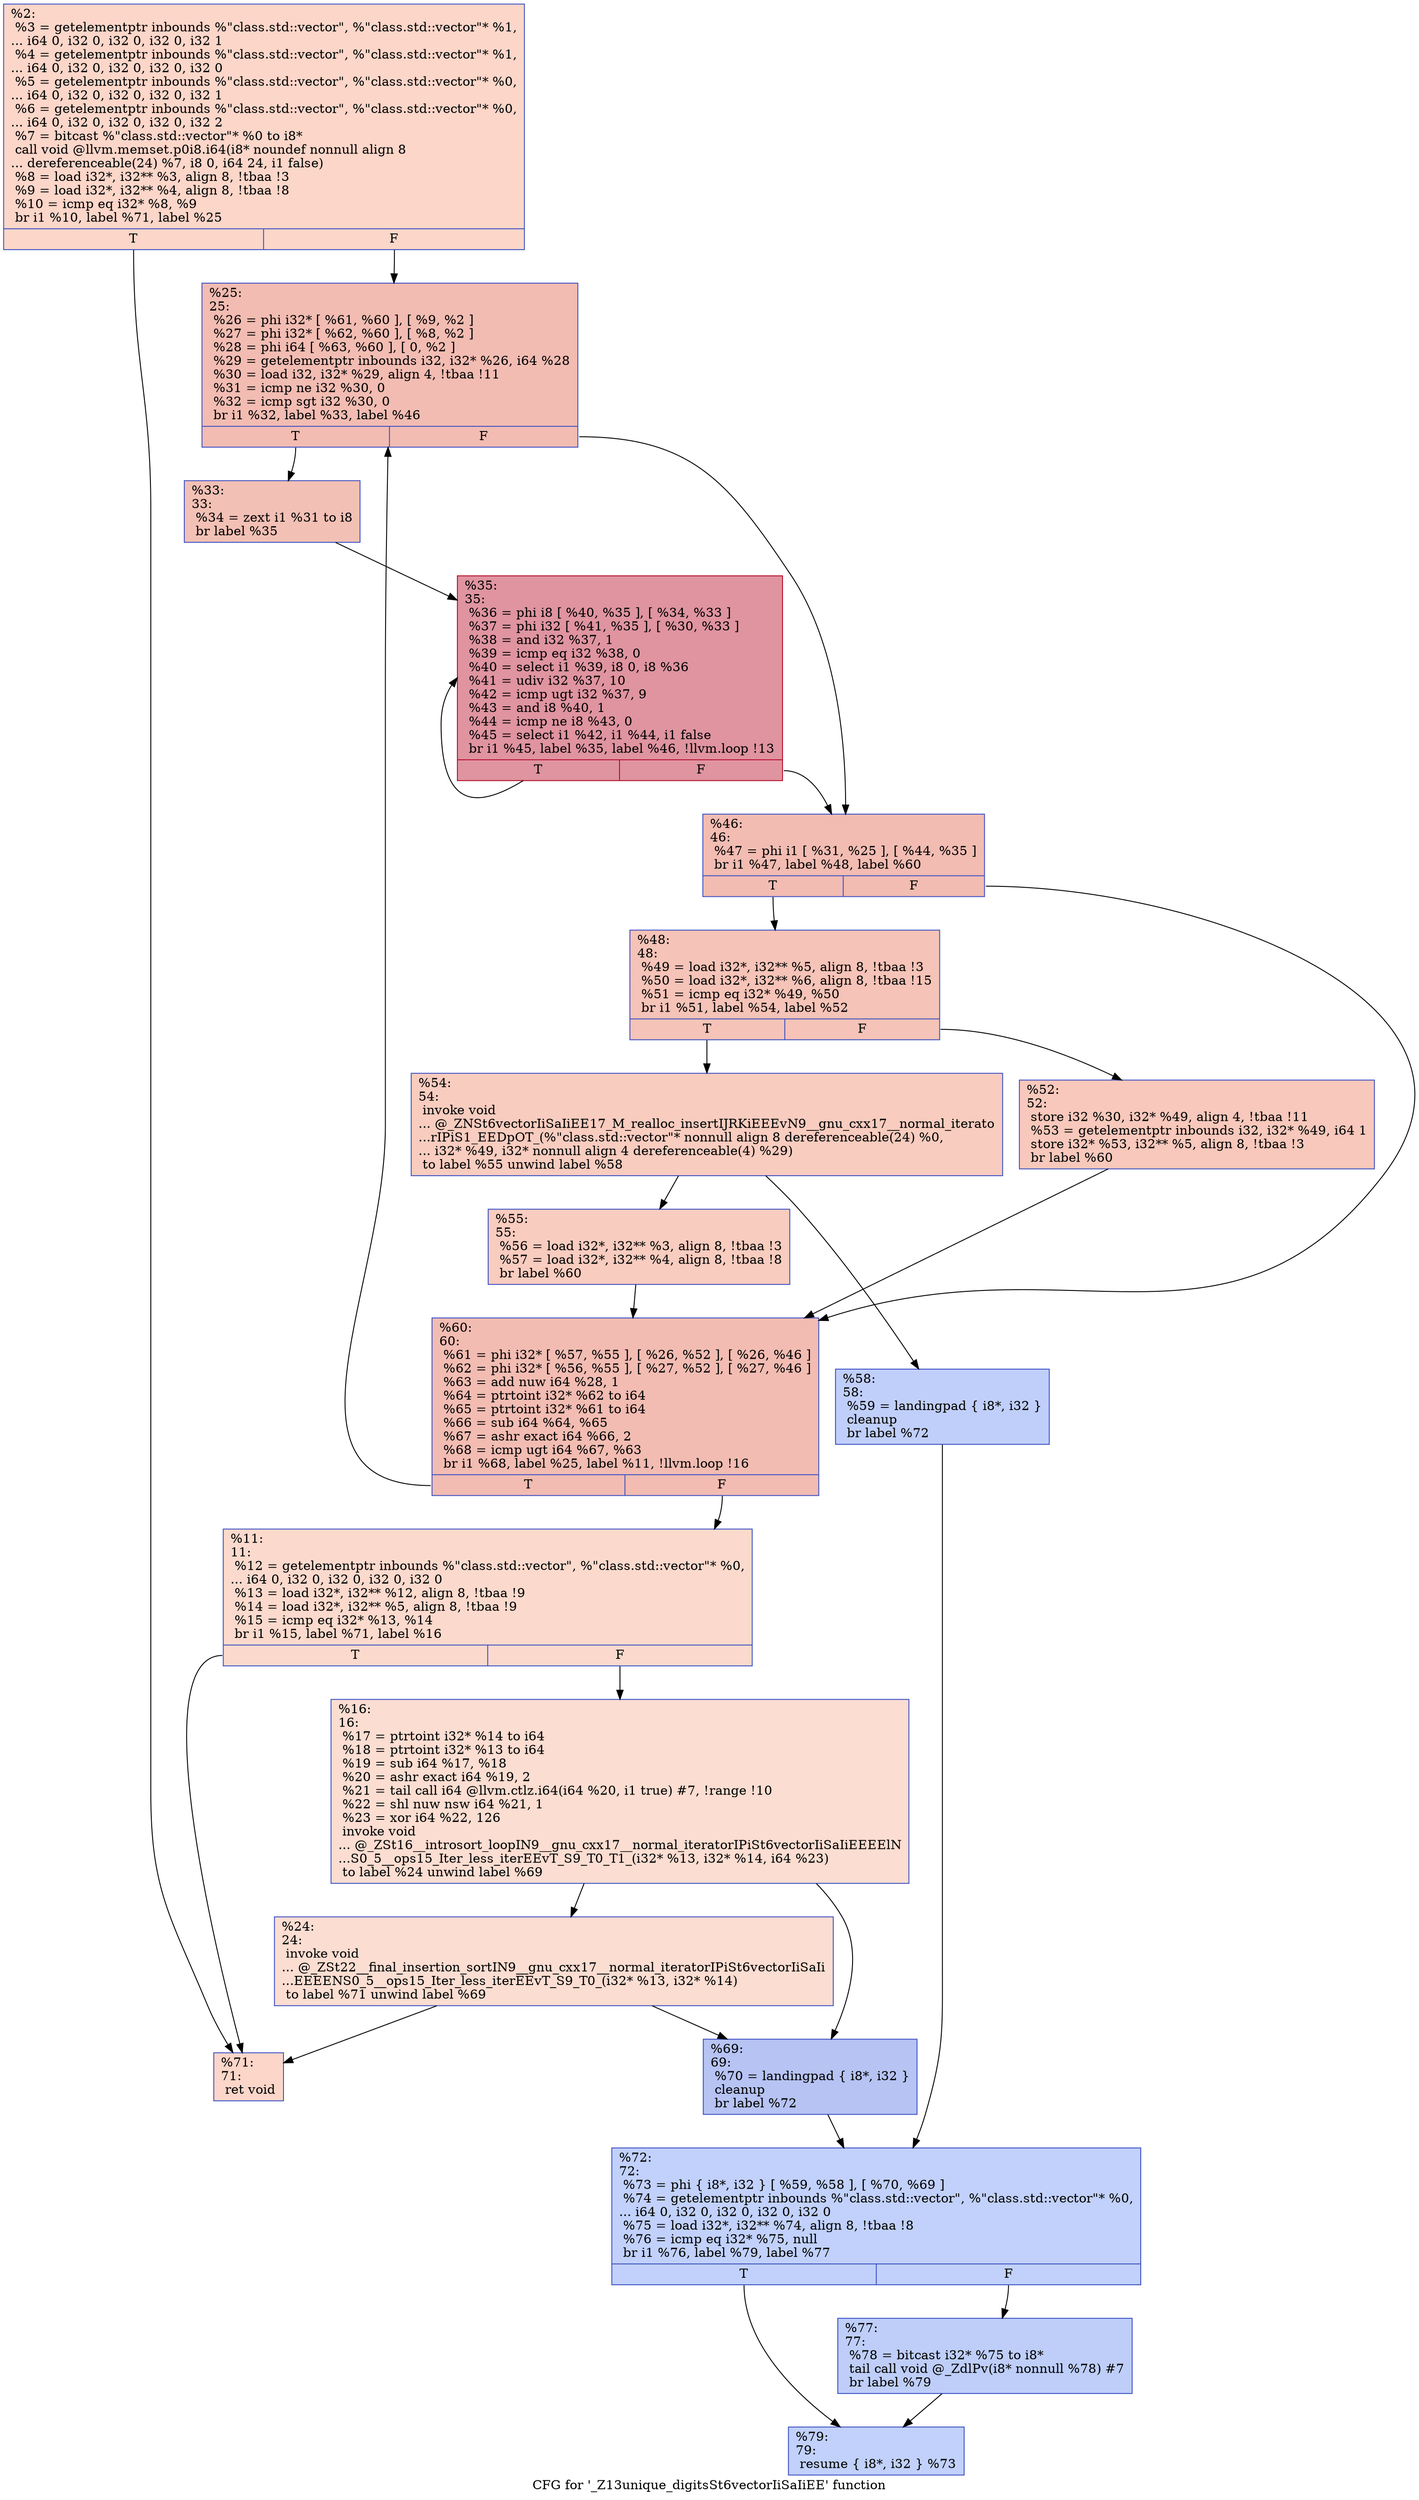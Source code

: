 digraph "CFG for '_Z13unique_digitsSt6vectorIiSaIiEE' function" {
	label="CFG for '_Z13unique_digitsSt6vectorIiSaIiEE' function";

	Node0x562e4088a5f0 [shape=record,color="#3d50c3ff", style=filled, fillcolor="#f6a38570",label="{%2:\l  %3 = getelementptr inbounds %\"class.std::vector\", %\"class.std::vector\"* %1,\l... i64 0, i32 0, i32 0, i32 0, i32 1\l  %4 = getelementptr inbounds %\"class.std::vector\", %\"class.std::vector\"* %1,\l... i64 0, i32 0, i32 0, i32 0, i32 0\l  %5 = getelementptr inbounds %\"class.std::vector\", %\"class.std::vector\"* %0,\l... i64 0, i32 0, i32 0, i32 0, i32 1\l  %6 = getelementptr inbounds %\"class.std::vector\", %\"class.std::vector\"* %0,\l... i64 0, i32 0, i32 0, i32 0, i32 2\l  %7 = bitcast %\"class.std::vector\"* %0 to i8*\l  call void @llvm.memset.p0i8.i64(i8* noundef nonnull align 8\l... dereferenceable(24) %7, i8 0, i64 24, i1 false)\l  %8 = load i32*, i32** %3, align 8, !tbaa !3\l  %9 = load i32*, i32** %4, align 8, !tbaa !8\l  %10 = icmp eq i32* %8, %9\l  br i1 %10, label %71, label %25\l|{<s0>T|<s1>F}}"];
	Node0x562e4088a5f0:s0 -> Node0x562e4088af60;
	Node0x562e4088a5f0:s1 -> Node0x562e4088c3b0;
	Node0x562e4088c4f0 [shape=record,color="#3d50c3ff", style=filled, fillcolor="#f7ac8e70",label="{%11:\l11:                                               \l  %12 = getelementptr inbounds %\"class.std::vector\", %\"class.std::vector\"* %0,\l... i64 0, i32 0, i32 0, i32 0, i32 0\l  %13 = load i32*, i32** %12, align 8, !tbaa !9\l  %14 = load i32*, i32** %5, align 8, !tbaa !9\l  %15 = icmp eq i32* %13, %14\l  br i1 %15, label %71, label %16\l|{<s0>T|<s1>F}}"];
	Node0x562e4088c4f0:s0 -> Node0x562e4088af60;
	Node0x562e4088c4f0:s1 -> Node0x562e4088cf00;
	Node0x562e4088cf00 [shape=record,color="#3d50c3ff", style=filled, fillcolor="#f7b39670",label="{%16:\l16:                                               \l  %17 = ptrtoint i32* %14 to i64\l  %18 = ptrtoint i32* %13 to i64\l  %19 = sub i64 %17, %18\l  %20 = ashr exact i64 %19, 2\l  %21 = tail call i64 @llvm.ctlz.i64(i64 %20, i1 true) #7, !range !10\l  %22 = shl nuw nsw i64 %21, 1\l  %23 = xor i64 %22, 126\l  invoke void\l... @_ZSt16__introsort_loopIN9__gnu_cxx17__normal_iteratorIPiSt6vectorIiSaIiEEEElN\l...S0_5__ops15_Iter_less_iterEEvT_S9_T0_T1_(i32* %13, i32* %14, i64 %23)\l          to label %24 unwind label %69\l}"];
	Node0x562e4088cf00 -> Node0x562e4088d730;
	Node0x562e4088cf00 -> Node0x562e4088d7c0;
	Node0x562e4088d730 [shape=record,color="#3d50c3ff", style=filled, fillcolor="#f7b39670",label="{%24:\l24:                                               \l  invoke void\l... @_ZSt22__final_insertion_sortIN9__gnu_cxx17__normal_iteratorIPiSt6vectorIiSaIi\l...EEEENS0_5__ops15_Iter_less_iterEEvT_S9_T0_(i32* %13, i32* %14)\l          to label %71 unwind label %69\l}"];
	Node0x562e4088d730 -> Node0x562e4088af60;
	Node0x562e4088d730 -> Node0x562e4088d7c0;
	Node0x562e4088c3b0 [shape=record,color="#3d50c3ff", style=filled, fillcolor="#e1675170",label="{%25:\l25:                                               \l  %26 = phi i32* [ %61, %60 ], [ %9, %2 ]\l  %27 = phi i32* [ %62, %60 ], [ %8, %2 ]\l  %28 = phi i64 [ %63, %60 ], [ 0, %2 ]\l  %29 = getelementptr inbounds i32, i32* %26, i64 %28\l  %30 = load i32, i32* %29, align 4, !tbaa !11\l  %31 = icmp ne i32 %30, 0\l  %32 = icmp sgt i32 %30, 0\l  br i1 %32, label %33, label %46\l|{<s0>T|<s1>F}}"];
	Node0x562e4088c3b0:s0 -> Node0x562e4088e6a0;
	Node0x562e4088c3b0:s1 -> Node0x562e4088e730;
	Node0x562e4088e6a0 [shape=record,color="#3d50c3ff", style=filled, fillcolor="#e5705870",label="{%33:\l33:                                               \l  %34 = zext i1 %31 to i8\l  br label %35\l}"];
	Node0x562e4088e6a0 -> Node0x562e4088e8e0;
	Node0x562e4088e8e0 [shape=record,color="#b70d28ff", style=filled, fillcolor="#b70d2870",label="{%35:\l35:                                               \l  %36 = phi i8 [ %40, %35 ], [ %34, %33 ]\l  %37 = phi i32 [ %41, %35 ], [ %30, %33 ]\l  %38 = and i32 %37, 1\l  %39 = icmp eq i32 %38, 0\l  %40 = select i1 %39, i8 0, i8 %36\l  %41 = udiv i32 %37, 10\l  %42 = icmp ugt i32 %37, 9\l  %43 = and i8 %40, 1\l  %44 = icmp ne i8 %43, 0\l  %45 = select i1 %42, i1 %44, i1 false\l  br i1 %45, label %35, label %46, !llvm.loop !13\l|{<s0>T|<s1>F}}"];
	Node0x562e4088e8e0:s0 -> Node0x562e4088e8e0;
	Node0x562e4088e8e0:s1 -> Node0x562e4088e730;
	Node0x562e4088e730 [shape=record,color="#3d50c3ff", style=filled, fillcolor="#e1675170",label="{%46:\l46:                                               \l  %47 = phi i1 [ %31, %25 ], [ %44, %35 ]\l  br i1 %47, label %48, label %60\l|{<s0>T|<s1>F}}"];
	Node0x562e4088e730:s0 -> Node0x562e4088f270;
	Node0x562e4088e730:s1 -> Node0x562e4088dea0;
	Node0x562e4088f270 [shape=record,color="#3d50c3ff", style=filled, fillcolor="#e8765c70",label="{%48:\l48:                                               \l  %49 = load i32*, i32** %5, align 8, !tbaa !3\l  %50 = load i32*, i32** %6, align 8, !tbaa !15\l  %51 = icmp eq i32* %49, %50\l  br i1 %51, label %54, label %52\l|{<s0>T|<s1>F}}"];
	Node0x562e4088f270:s0 -> Node0x562e4088fbd0;
	Node0x562e4088f270:s1 -> Node0x562e4088fc60;
	Node0x562e4088fc60 [shape=record,color="#3d50c3ff", style=filled, fillcolor="#ed836670",label="{%52:\l52:                                               \l  store i32 %30, i32* %49, align 4, !tbaa !11\l  %53 = getelementptr inbounds i32, i32* %49, i64 1\l  store i32* %53, i32** %5, align 8, !tbaa !3\l  br label %60\l}"];
	Node0x562e4088fc60 -> Node0x562e4088dea0;
	Node0x562e4088fbd0 [shape=record,color="#3d50c3ff", style=filled, fillcolor="#f08b6e70",label="{%54:\l54:                                               \l  invoke void\l... @_ZNSt6vectorIiSaIiEE17_M_realloc_insertIJRKiEEEvN9__gnu_cxx17__normal_iterato\l...rIPiS1_EEDpOT_(%\"class.std::vector\"* nonnull align 8 dereferenceable(24) %0,\l... i32* %49, i32* nonnull align 4 dereferenceable(4) %29)\l          to label %55 unwind label %58\l}"];
	Node0x562e4088fbd0 -> Node0x562e408906f0;
	Node0x562e4088fbd0 -> Node0x562e40890740;
	Node0x562e408906f0 [shape=record,color="#3d50c3ff", style=filled, fillcolor="#f08b6e70",label="{%55:\l55:                                               \l  %56 = load i32*, i32** %3, align 8, !tbaa !3\l  %57 = load i32*, i32** %4, align 8, !tbaa !8\l  br label %60\l}"];
	Node0x562e408906f0 -> Node0x562e4088dea0;
	Node0x562e40890740 [shape=record,color="#3d50c3ff", style=filled, fillcolor="#7093f370",label="{%58:\l58:                                               \l  %59 = landingpad \{ i8*, i32 \}\l          cleanup\l  br label %72\l}"];
	Node0x562e40890740 -> Node0x562e40891420;
	Node0x562e4088dea0 [shape=record,color="#3d50c3ff", style=filled, fillcolor="#e1675170",label="{%60:\l60:                                               \l  %61 = phi i32* [ %57, %55 ], [ %26, %52 ], [ %26, %46 ]\l  %62 = phi i32* [ %56, %55 ], [ %27, %52 ], [ %27, %46 ]\l  %63 = add nuw i64 %28, 1\l  %64 = ptrtoint i32* %62 to i64\l  %65 = ptrtoint i32* %61 to i64\l  %66 = sub i64 %64, %65\l  %67 = ashr exact i64 %66, 2\l  %68 = icmp ugt i64 %67, %63\l  br i1 %68, label %25, label %11, !llvm.loop !16\l|{<s0>T|<s1>F}}"];
	Node0x562e4088dea0:s0 -> Node0x562e4088c3b0;
	Node0x562e4088dea0:s1 -> Node0x562e4088c4f0;
	Node0x562e4088d7c0 [shape=record,color="#3d50c3ff", style=filled, fillcolor="#5977e370",label="{%69:\l69:                                               \l  %70 = landingpad \{ i8*, i32 \}\l          cleanup\l  br label %72\l}"];
	Node0x562e4088d7c0 -> Node0x562e40891420;
	Node0x562e4088af60 [shape=record,color="#3d50c3ff", style=filled, fillcolor="#f6a38570",label="{%71:\l71:                                               \l  ret void\l}"];
	Node0x562e40891420 [shape=record,color="#3d50c3ff", style=filled, fillcolor="#7396f570",label="{%72:\l72:                                               \l  %73 = phi \{ i8*, i32 \} [ %59, %58 ], [ %70, %69 ]\l  %74 = getelementptr inbounds %\"class.std::vector\", %\"class.std::vector\"* %0,\l... i64 0, i32 0, i32 0, i32 0, i32 0\l  %75 = load i32*, i32** %74, align 8, !tbaa !8\l  %76 = icmp eq i32* %75, null\l  br i1 %76, label %79, label %77\l|{<s0>T|<s1>F}}"];
	Node0x562e40891420:s0 -> Node0x562e40892300;
	Node0x562e40891420:s1 -> Node0x562e40892350;
	Node0x562e40892350 [shape=record,color="#3d50c3ff", style=filled, fillcolor="#6c8ff170",label="{%77:\l77:                                               \l  %78 = bitcast i32* %75 to i8*\l  tail call void @_ZdlPv(i8* nonnull %78) #7\l  br label %79\l}"];
	Node0x562e40892350 -> Node0x562e40892300;
	Node0x562e40892300 [shape=record,color="#3d50c3ff", style=filled, fillcolor="#7396f570",label="{%79:\l79:                                               \l  resume \{ i8*, i32 \} %73\l}"];
}
